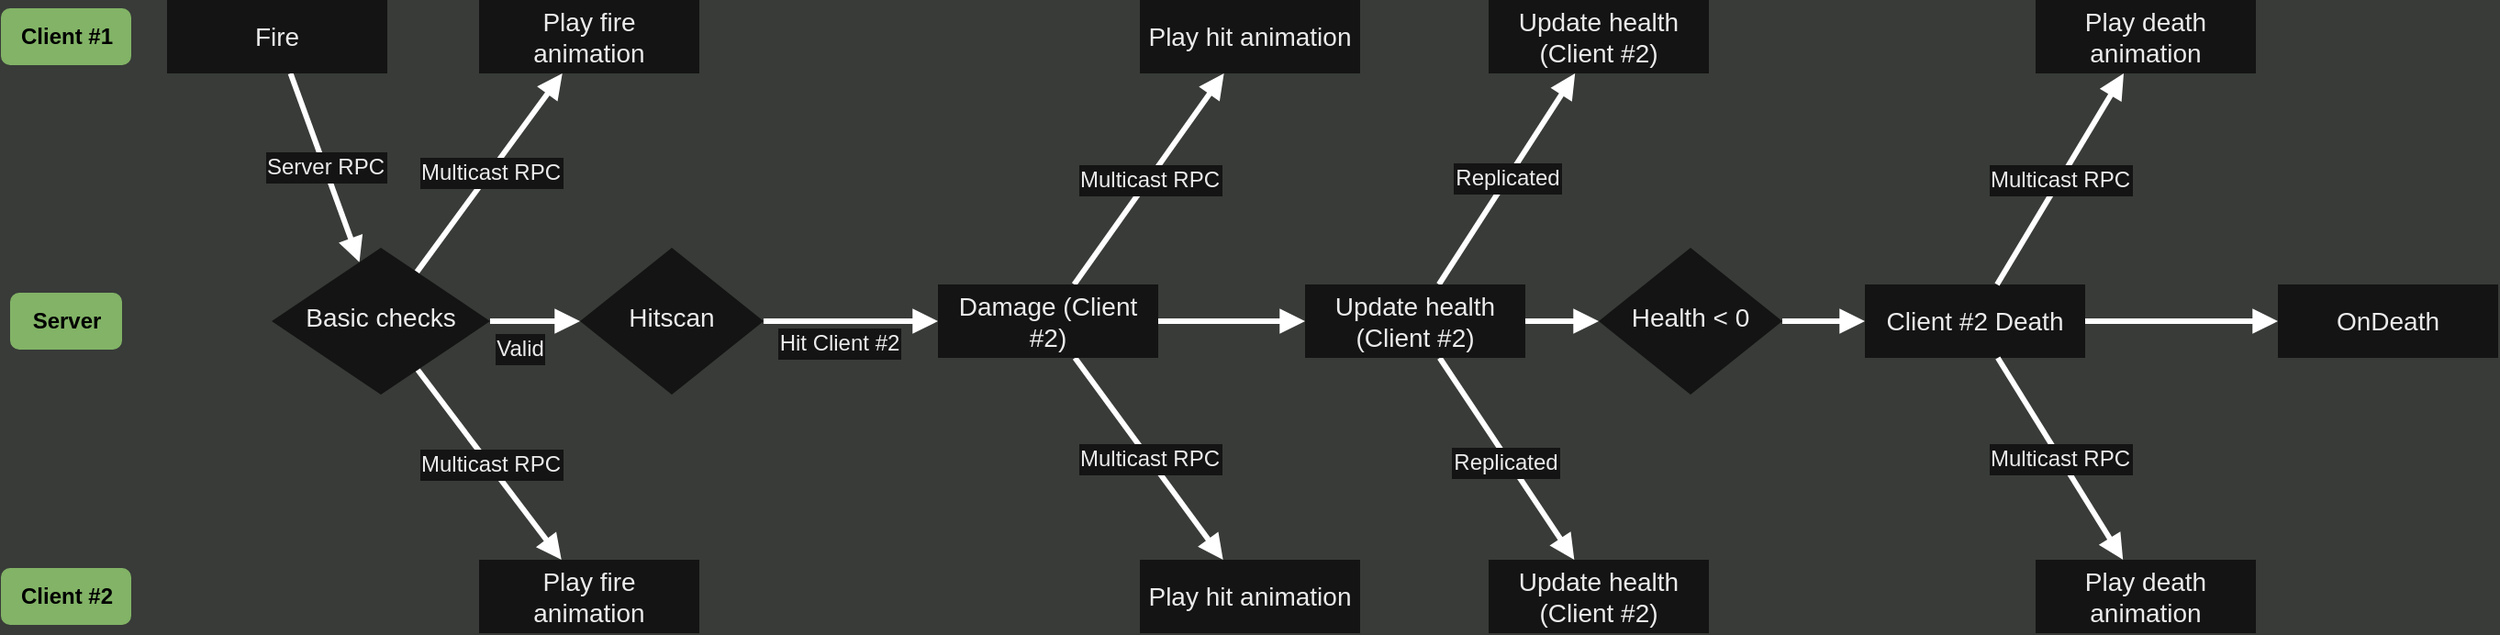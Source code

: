 <mxfile version="24.4.0" type="device">
  <diagram id="C5RBs43oDa-KdzZeNtuy" name="Page-1">
    <mxGraphModel dx="223" dy="558" grid="0" gridSize="10" guides="1" tooltips="1" connect="1" arrows="1" fold="1" page="1" pageScale="1" pageWidth="827" pageHeight="1169" background="#383B38" math="0" shadow="0">
      <root>
        <mxCell id="WIyWlLk6GJQsqaUBKTNV-0" />
        <mxCell id="WIyWlLk6GJQsqaUBKTNV-1" parent="WIyWlLk6GJQsqaUBKTNV-0" />
        <mxCell id="EdxVL2hjbNXDT_xvHJ8W-7" value="Server RPC" style="rounded=1;orthogonalLoop=1;jettySize=auto;html=1;labelBackgroundColor=#131413;strokeColor=#FFFFFF;fontColor=#EBEBEB;strokeWidth=3;align=center;verticalAlign=middle;fontFamily=Helvetica;fontSize=12;fontStyle=0;labelBorderColor=#131413;endArrow=block;endFill=1;spacingLeft=0;spacing=2;" parent="WIyWlLk6GJQsqaUBKTNV-1" source="WIyWlLk6GJQsqaUBKTNV-3" target="WIyWlLk6GJQsqaUBKTNV-6" edge="1">
          <mxGeometry relative="1" as="geometry" />
        </mxCell>
        <mxCell id="WIyWlLk6GJQsqaUBKTNV-3" value="&lt;div style=&quot;font-size: 14px;&quot;&gt;Fire&lt;/div&gt;" style="rounded=0;whiteSpace=wrap;html=1;fontSize=14;glass=0;strokeWidth=1;shadow=0;fontFamily=Helvetica;labelBackgroundColor=none;fillColor=#131413;strokeColor=none;fontColor=#ebebeb;align=center;verticalAlign=middle;" parent="WIyWlLk6GJQsqaUBKTNV-1" vertex="1">
          <mxGeometry x="1050" y="115" width="120" height="40" as="geometry" />
        </mxCell>
        <mxCell id="EdxVL2hjbNXDT_xvHJ8W-1" value="Multicast RPC" style="rounded=1;orthogonalLoop=1;jettySize=auto;html=1;labelBackgroundColor=#131413;strokeColor=#FFFFFF;fontColor=#EBEBEB;strokeWidth=3;align=center;verticalAlign=middle;fontFamily=Helvetica;fontSize=12;fontStyle=0;labelBorderColor=#131413;endArrow=block;endFill=1;spacingLeft=0;spacing=2;" parent="WIyWlLk6GJQsqaUBKTNV-1" source="WIyWlLk6GJQsqaUBKTNV-6" target="WIyWlLk6GJQsqaUBKTNV-11" edge="1">
          <mxGeometry relative="1" as="geometry" />
        </mxCell>
        <mxCell id="EdxVL2hjbNXDT_xvHJ8W-9" value="&lt;div&gt;Multicast RPC&lt;/div&gt;" style="rounded=1;orthogonalLoop=1;jettySize=auto;html=1;labelBackgroundColor=#131413;strokeColor=#FFFFFF;fontColor=#EBEBEB;strokeWidth=3;align=center;verticalAlign=middle;fontFamily=Helvetica;fontSize=12;fontStyle=0;labelBorderColor=#131413;endArrow=block;endFill=1;spacingLeft=0;spacing=2;" parent="WIyWlLk6GJQsqaUBKTNV-1" source="WIyWlLk6GJQsqaUBKTNV-6" target="EdxVL2hjbNXDT_xvHJ8W-8" edge="1">
          <mxGeometry relative="1" as="geometry" />
        </mxCell>
        <mxCell id="EdxVL2hjbNXDT_xvHJ8W-14" value="Valid" style="edgeStyle=orthogonalEdgeStyle;rounded=1;orthogonalLoop=1;jettySize=auto;html=1;labelBackgroundColor=#131413;strokeColor=#FFFFFF;fontColor=#EBEBEB;strokeWidth=3;align=center;verticalAlign=middle;fontFamily=Helvetica;fontSize=12;fontStyle=0;labelBorderColor=#131413;endArrow=block;endFill=1;spacingLeft=0;spacing=2;" parent="WIyWlLk6GJQsqaUBKTNV-1" source="WIyWlLk6GJQsqaUBKTNV-6" target="EdxVL2hjbNXDT_xvHJ8W-13" edge="1">
          <mxGeometry x="-0.347" y="-15" relative="1" as="geometry">
            <mxPoint as="offset" />
          </mxGeometry>
        </mxCell>
        <mxCell id="WIyWlLk6GJQsqaUBKTNV-6" value="Basic checks" style="rhombus;whiteSpace=wrap;html=1;shadow=0;fontFamily=Helvetica;fontSize=14;align=center;strokeWidth=1;spacing=6;spacingTop=-4;rounded=0;labelBackgroundColor=none;fillColor=#131413;strokeColor=none;fontColor=#ebebeb;glass=0;verticalAlign=middle;" parent="WIyWlLk6GJQsqaUBKTNV-1" vertex="1">
          <mxGeometry x="1107" y="250" width="119" height="80" as="geometry" />
        </mxCell>
        <mxCell id="WIyWlLk6GJQsqaUBKTNV-11" value="&lt;div style=&quot;font-size: 14px;&quot;&gt;Play fire&lt;/div&gt;&lt;div style=&quot;font-size: 14px;&quot;&gt;animation&lt;/div&gt;" style="rounded=0;whiteSpace=wrap;html=1;fontSize=14;glass=0;strokeWidth=1;shadow=0;fontFamily=Helvetica;labelBackgroundColor=none;fillColor=#131413;strokeColor=none;fontColor=#ebebeb;align=center;verticalAlign=middle;" parent="WIyWlLk6GJQsqaUBKTNV-1" vertex="1">
          <mxGeometry x="1220" y="115" width="120" height="40" as="geometry" />
        </mxCell>
        <mxCell id="EdxVL2hjbNXDT_xvHJ8W-18" style="rounded=1;orthogonalLoop=1;jettySize=auto;html=1;labelBackgroundColor=#131413;strokeColor=#FFFFFF;fontColor=#EBEBEB;strokeWidth=3;align=center;verticalAlign=middle;fontFamily=Helvetica;fontSize=12;fontStyle=0;labelBorderColor=#131413;endArrow=block;endFill=1;spacingLeft=0;spacing=2;" parent="WIyWlLk6GJQsqaUBKTNV-1" source="WIyWlLk6GJQsqaUBKTNV-12" target="EdxVL2hjbNXDT_xvHJ8W-10" edge="1">
          <mxGeometry relative="1" as="geometry" />
        </mxCell>
        <mxCell id="EdxVL2hjbNXDT_xvHJ8W-21" value="Multicast RPC" style="rounded=1;orthogonalLoop=1;jettySize=auto;html=1;labelBackgroundColor=#131413;strokeColor=#FFFFFF;fontColor=#EBEBEB;strokeWidth=3;align=center;verticalAlign=middle;fontFamily=Helvetica;fontSize=12;fontStyle=0;labelBorderColor=#131413;endArrow=block;endFill=1;spacingLeft=0;spacing=2;" parent="WIyWlLk6GJQsqaUBKTNV-1" source="WIyWlLk6GJQsqaUBKTNV-12" target="EdxVL2hjbNXDT_xvHJ8W-19" edge="1">
          <mxGeometry relative="1" as="geometry" />
        </mxCell>
        <mxCell id="EdxVL2hjbNXDT_xvHJ8W-22" value="&lt;div&gt;Multicast RPC&lt;/div&gt;" style="rounded=1;orthogonalLoop=1;jettySize=auto;html=1;labelBackgroundColor=#131413;strokeColor=#FFFFFF;fontColor=#EBEBEB;strokeWidth=3;align=center;verticalAlign=middle;fontFamily=Helvetica;fontSize=12;fontStyle=0;labelBorderColor=#131413;endArrow=block;endFill=1;spacingLeft=0;spacing=2;" parent="WIyWlLk6GJQsqaUBKTNV-1" source="WIyWlLk6GJQsqaUBKTNV-12" target="EdxVL2hjbNXDT_xvHJ8W-20" edge="1">
          <mxGeometry relative="1" as="geometry" />
        </mxCell>
        <mxCell id="EdxVL2hjbNXDT_xvHJ8W-4" value="&lt;div&gt;Client #1&lt;/div&gt;" style="text;html=1;align=center;verticalAlign=middle;resizable=0;points=[];autosize=1;strokeColor=#82B366;fillColor=#82B366;fontStyle=1;rounded=1;labelBackgroundColor=none;" parent="WIyWlLk6GJQsqaUBKTNV-1" vertex="1">
          <mxGeometry x="960" y="120" width="70" height="30" as="geometry" />
        </mxCell>
        <mxCell id="EdxVL2hjbNXDT_xvHJ8W-5" value="&lt;div&gt;Server&lt;/div&gt;" style="text;html=1;align=center;verticalAlign=middle;resizable=0;points=[];autosize=1;strokeColor=#82B366;fillColor=#82B366;fontStyle=1;rounded=1;labelBackgroundColor=none;" parent="WIyWlLk6GJQsqaUBKTNV-1" vertex="1">
          <mxGeometry x="965" y="275" width="60" height="30" as="geometry" />
        </mxCell>
        <mxCell id="EdxVL2hjbNXDT_xvHJ8W-6" value="&lt;div&gt;Client #2&lt;/div&gt;" style="text;html=1;align=center;verticalAlign=middle;resizable=0;points=[];autosize=1;strokeColor=#82B366;fillColor=#82B366;fontStyle=1;rounded=1;labelBackgroundColor=none;" parent="WIyWlLk6GJQsqaUBKTNV-1" vertex="1">
          <mxGeometry x="960" y="425" width="70" height="30" as="geometry" />
        </mxCell>
        <mxCell id="EdxVL2hjbNXDT_xvHJ8W-8" value="Play fire&lt;br&gt;animation" style="rounded=0;whiteSpace=wrap;html=1;fontSize=14;glass=0;strokeWidth=1;shadow=0;fontFamily=Helvetica;labelBackgroundColor=none;fillColor=#131413;strokeColor=none;fontColor=#ebebeb;align=center;verticalAlign=middle;" parent="WIyWlLk6GJQsqaUBKTNV-1" vertex="1">
          <mxGeometry x="1220" y="420" width="120" height="40" as="geometry" />
        </mxCell>
        <mxCell id="EdxVL2hjbNXDT_xvHJ8W-26" value="Replicated" style="rounded=1;orthogonalLoop=1;jettySize=auto;html=1;labelBackgroundColor=#131413;strokeColor=#FFFFFF;fontColor=#EBEBEB;strokeWidth=3;align=center;verticalAlign=middle;fontFamily=Helvetica;fontSize=12;fontStyle=0;labelBorderColor=#131413;endArrow=block;endFill=1;textShadow=0;spacingLeft=0;spacing=2;" parent="WIyWlLk6GJQsqaUBKTNV-1" source="EdxVL2hjbNXDT_xvHJ8W-10" target="EdxVL2hjbNXDT_xvHJ8W-25" edge="1">
          <mxGeometry relative="1" as="geometry" />
        </mxCell>
        <mxCell id="EdxVL2hjbNXDT_xvHJ8W-27" style="rounded=1;orthogonalLoop=1;jettySize=auto;html=1;labelBackgroundColor=#131413;strokeColor=#FFFFFF;fontColor=#EBEBEB;strokeWidth=3;align=center;verticalAlign=middle;fontFamily=Helvetica;fontSize=12;fontStyle=0;labelBorderColor=#131413;endArrow=block;endFill=1;spacingLeft=0;spacing=2;" parent="WIyWlLk6GJQsqaUBKTNV-1" source="EdxVL2hjbNXDT_xvHJ8W-10" target="EdxVL2hjbNXDT_xvHJ8W-23" edge="1">
          <mxGeometry relative="1" as="geometry" />
        </mxCell>
        <mxCell id="EdxVL2hjbNXDT_xvHJ8W-46" value="Replicated" style="edgeLabel;html=1;align=center;verticalAlign=middle;resizable=0;points=[];rounded=1;strokeColor=#FFFFFF;strokeWidth=3;fontFamily=Helvetica;fontSize=12;fontColor=#EBEBEB;fontStyle=0;labelBorderColor=#131413;labelBackgroundColor=#131413;spacingLeft=0;spacing=2;" parent="EdxVL2hjbNXDT_xvHJ8W-27" vertex="1" connectable="0">
          <mxGeometry x="0.006" y="-2" relative="1" as="geometry">
            <mxPoint as="offset" />
          </mxGeometry>
        </mxCell>
        <mxCell id="EdxVL2hjbNXDT_xvHJ8W-31" style="rounded=1;orthogonalLoop=1;jettySize=auto;html=1;labelBackgroundColor=#131413;strokeColor=#FFFFFF;fontColor=#EBEBEB;strokeWidth=3;align=center;verticalAlign=middle;fontFamily=Helvetica;fontSize=12;endArrow=block;endFill=1;fontStyle=0;labelBorderColor=#131413;spacingLeft=0;spacing=2;" parent="WIyWlLk6GJQsqaUBKTNV-1" source="EdxVL2hjbNXDT_xvHJ8W-10" target="EdxVL2hjbNXDT_xvHJ8W-30" edge="1">
          <mxGeometry relative="1" as="geometry" />
        </mxCell>
        <mxCell id="EdxVL2hjbNXDT_xvHJ8W-15" style="rounded=1;orthogonalLoop=1;jettySize=auto;html=1;labelBackgroundColor=#131413;strokeColor=#FFFFFF;fontColor=#EBEBEB;strokeWidth=3;align=center;verticalAlign=middle;fontFamily=Helvetica;fontSize=12;fontStyle=0;labelBorderColor=#131413;endArrow=block;endFill=1;spacingLeft=0;spacing=2;" parent="WIyWlLk6GJQsqaUBKTNV-1" source="EdxVL2hjbNXDT_xvHJ8W-13" target="WIyWlLk6GJQsqaUBKTNV-12" edge="1">
          <mxGeometry relative="1" as="geometry" />
        </mxCell>
        <mxCell id="EdxVL2hjbNXDT_xvHJ8W-16" value="Hit Client #2" style="edgeLabel;html=1;align=center;verticalAlign=middle;resizable=0;points=[];rounded=1;labelBackgroundColor=#131413;fontColor=#EBEBEB;strokeColor=#FFFFFF;strokeWidth=3;fontFamily=Helvetica;fontSize=12;fontStyle=0;labelBorderColor=#131413;spacingLeft=0;spacing=2;" parent="EdxVL2hjbNXDT_xvHJ8W-15" vertex="1" connectable="0">
          <mxGeometry x="-0.1" y="1" relative="1" as="geometry">
            <mxPoint x="-2" y="13" as="offset" />
          </mxGeometry>
        </mxCell>
        <mxCell id="EdxVL2hjbNXDT_xvHJ8W-13" value="Hitscan" style="rhombus;whiteSpace=wrap;html=1;shadow=0;fontFamily=Helvetica;fontSize=14;align=center;strokeWidth=1;spacing=6;spacingTop=-4;rounded=0;labelBackgroundColor=none;fillColor=#131413;strokeColor=none;fontColor=#ebebeb;glass=0;verticalAlign=middle;" parent="WIyWlLk6GJQsqaUBKTNV-1" vertex="1">
          <mxGeometry x="1275" y="250" width="100" height="80" as="geometry" />
        </mxCell>
        <mxCell id="EdxVL2hjbNXDT_xvHJ8W-19" value="Play hit animation" style="rounded=0;whiteSpace=wrap;html=1;fontSize=14;glass=0;strokeWidth=1;shadow=0;fontFamily=Helvetica;labelBackgroundColor=none;fillColor=#131413;strokeColor=none;fontColor=#ebebeb;align=center;verticalAlign=middle;" parent="WIyWlLk6GJQsqaUBKTNV-1" vertex="1">
          <mxGeometry x="1580" y="115" width="120" height="40" as="geometry" />
        </mxCell>
        <mxCell id="EdxVL2hjbNXDT_xvHJ8W-20" value="Play hit animation" style="rounded=0;whiteSpace=wrap;html=1;fontSize=14;glass=0;strokeWidth=1;shadow=0;fontFamily=Helvetica;labelBackgroundColor=none;fillColor=#131413;strokeColor=none;fontColor=#ebebeb;align=center;verticalAlign=middle;" parent="WIyWlLk6GJQsqaUBKTNV-1" vertex="1">
          <mxGeometry x="1580" y="420" width="120" height="40" as="geometry" />
        </mxCell>
        <mxCell id="EdxVL2hjbNXDT_xvHJ8W-23" value="&lt;div style=&quot;font-size: 14px;&quot;&gt;Update health (Client #2)&lt;br style=&quot;font-size: 14px;&quot;&gt;&lt;/div&gt;" style="rounded=0;whiteSpace=wrap;html=1;fontSize=14;glass=0;strokeWidth=1;shadow=0;fontFamily=Helvetica;labelBackgroundColor=none;fillColor=#131413;strokeColor=none;fontColor=#ebebeb;align=center;verticalAlign=middle;" parent="WIyWlLk6GJQsqaUBKTNV-1" vertex="1">
          <mxGeometry x="1770" y="420" width="120" height="40" as="geometry" />
        </mxCell>
        <mxCell id="EdxVL2hjbNXDT_xvHJ8W-25" value="&lt;div style=&quot;font-size: 14px;&quot;&gt;Update health (Client #2)&lt;br style=&quot;font-size: 14px;&quot;&gt;&lt;/div&gt;" style="rounded=0;whiteSpace=wrap;html=1;fontSize=14;glass=0;strokeWidth=1;shadow=0;fontFamily=Helvetica;labelBackgroundColor=none;fillColor=#131413;strokeColor=none;fontColor=#ebebeb;align=center;verticalAlign=middle;" parent="WIyWlLk6GJQsqaUBKTNV-1" vertex="1">
          <mxGeometry x="1770" y="115" width="120" height="40" as="geometry" />
        </mxCell>
        <mxCell id="EdxVL2hjbNXDT_xvHJ8W-43" style="edgeStyle=orthogonalEdgeStyle;rounded=1;orthogonalLoop=1;jettySize=auto;html=1;labelBackgroundColor=#131413;strokeColor=#FFFFFF;fontColor=#EBEBEB;strokeWidth=3;align=center;verticalAlign=middle;fontFamily=Helvetica;fontSize=12;endArrow=block;endFill=1;fontStyle=0;labelBorderColor=#131413;spacingLeft=0;spacing=2;" parent="WIyWlLk6GJQsqaUBKTNV-1" source="EdxVL2hjbNXDT_xvHJ8W-30" target="EdxVL2hjbNXDT_xvHJ8W-32" edge="1">
          <mxGeometry relative="1" as="geometry" />
        </mxCell>
        <mxCell id="EdxVL2hjbNXDT_xvHJ8W-30" value="Health &amp;lt; 0" style="rhombus;whiteSpace=wrap;html=1;shadow=0;fontFamily=Helvetica;fontSize=14;align=center;strokeWidth=1;spacing=6;spacingTop=-4;rounded=0;labelBackgroundColor=none;fillColor=#131413;strokeColor=none;fontColor=#ebebeb;glass=0;verticalAlign=middle;" parent="WIyWlLk6GJQsqaUBKTNV-1" vertex="1">
          <mxGeometry x="1830" y="250" width="100" height="80" as="geometry" />
        </mxCell>
        <mxCell id="EdxVL2hjbNXDT_xvHJ8W-39" style="edgeStyle=orthogonalEdgeStyle;rounded=1;orthogonalLoop=1;jettySize=auto;html=1;labelBackgroundColor=#131413;strokeColor=#FFFFFF;fontColor=#EBEBEB;strokeWidth=3;endArrow=block;endFill=1;align=center;verticalAlign=middle;fontFamily=Helvetica;fontSize=12;fontStyle=0;labelBorderColor=#131413;spacingLeft=0;spacing=2;" parent="WIyWlLk6GJQsqaUBKTNV-1" source="EdxVL2hjbNXDT_xvHJ8W-32" target="EdxVL2hjbNXDT_xvHJ8W-38" edge="1">
          <mxGeometry relative="1" as="geometry" />
        </mxCell>
        <mxCell id="EdxVL2hjbNXDT_xvHJ8W-32" value="Client #2 Death" style="rounded=0;whiteSpace=wrap;html=1;fontSize=14;glass=0;strokeWidth=1;shadow=0;fontFamily=Helvetica;labelBackgroundColor=none;fillColor=#131413;strokeColor=none;fontColor=#ebebeb;align=center;verticalAlign=middle;" parent="WIyWlLk6GJQsqaUBKTNV-1" vertex="1">
          <mxGeometry x="1975" y="270" width="120" height="40" as="geometry" />
        </mxCell>
        <mxCell id="EdxVL2hjbNXDT_xvHJ8W-34" value="Multicast RPC" style="rounded=1;orthogonalLoop=1;jettySize=auto;html=1;labelBackgroundColor=#131413;strokeColor=#FFFFFF;fontColor=#EBEBEB;strokeWidth=3;align=center;verticalAlign=middle;fontFamily=Helvetica;fontSize=12;endArrow=block;endFill=1;textShadow=0;labelBorderColor=#131413;fontStyle=0;spacingLeft=0;spacing=2;" parent="WIyWlLk6GJQsqaUBKTNV-1" source="EdxVL2hjbNXDT_xvHJ8W-32" target="EdxVL2hjbNXDT_xvHJ8W-36" edge="1">
          <mxGeometry relative="1" as="geometry">
            <mxPoint x="370" y="732" as="sourcePoint" />
          </mxGeometry>
        </mxCell>
        <mxCell id="EdxVL2hjbNXDT_xvHJ8W-35" value="&lt;div&gt;Multicast RPC&lt;/div&gt;" style="rounded=1;orthogonalLoop=1;jettySize=auto;html=1;labelBackgroundColor=#131413;strokeColor=#FFFFFF;fontColor=#EBEBEB;strokeWidth=3;align=center;verticalAlign=middle;fontFamily=Helvetica;fontSize=12;endArrow=block;endFill=1;fontStyle=0;labelBorderColor=#131413;spacingLeft=0;spacing=2;" parent="WIyWlLk6GJQsqaUBKTNV-1" source="EdxVL2hjbNXDT_xvHJ8W-32" target="EdxVL2hjbNXDT_xvHJ8W-37" edge="1">
          <mxGeometry relative="1" as="geometry">
            <mxPoint x="485" y="665" as="sourcePoint" />
          </mxGeometry>
        </mxCell>
        <mxCell id="EdxVL2hjbNXDT_xvHJ8W-36" value="Play death animation" style="rounded=0;whiteSpace=wrap;html=1;fontSize=14;glass=0;strokeWidth=1;shadow=0;fontFamily=Helvetica;labelBackgroundColor=none;fillColor=#131413;strokeColor=none;fontColor=#ebebeb;align=center;verticalAlign=middle;" parent="WIyWlLk6GJQsqaUBKTNV-1" vertex="1">
          <mxGeometry x="2068" y="115" width="120" height="40" as="geometry" />
        </mxCell>
        <mxCell id="EdxVL2hjbNXDT_xvHJ8W-37" value="Play death animation" style="rounded=0;whiteSpace=wrap;html=1;fontSize=14;glass=0;strokeWidth=1;shadow=0;fontFamily=Helvetica;labelBackgroundColor=none;fillColor=#131413;strokeColor=none;fontColor=#ebebeb;align=center;verticalAlign=middle;" parent="WIyWlLk6GJQsqaUBKTNV-1" vertex="1">
          <mxGeometry x="2068" y="420" width="120" height="40" as="geometry" />
        </mxCell>
        <mxCell id="EdxVL2hjbNXDT_xvHJ8W-38" value="OnDeath" style="rounded=0;whiteSpace=wrap;html=1;fontSize=14;glass=0;strokeWidth=1;shadow=0;fontFamily=Helvetica;labelBackgroundColor=none;fillColor=#131413;strokeColor=none;fontColor=#ebebeb;align=center;verticalAlign=middle;" parent="WIyWlLk6GJQsqaUBKTNV-1" vertex="1">
          <mxGeometry x="2200" y="270" width="120" height="40" as="geometry" />
        </mxCell>
        <mxCell id="WIyWlLk6GJQsqaUBKTNV-12" value="Damage (Client #2)" style="rounded=0;whiteSpace=wrap;html=1;fontSize=14;glass=0;strokeWidth=1;shadow=0;fontFamily=Helvetica;labelBackgroundColor=none;fillColor=#131413;strokeColor=none;fontColor=#ebebeb;align=center;verticalAlign=middle;" parent="WIyWlLk6GJQsqaUBKTNV-1" vertex="1">
          <mxGeometry x="1470" y="270" width="120" height="40" as="geometry" />
        </mxCell>
        <mxCell id="EdxVL2hjbNXDT_xvHJ8W-10" value="&lt;div style=&quot;font-size: 14px;&quot;&gt;Update health (Client #2)&lt;br style=&quot;font-size: 14px;&quot;&gt;&lt;/div&gt;" style="rounded=0;whiteSpace=wrap;html=1;fontSize=14;glass=0;strokeWidth=1;shadow=0;fontFamily=Helvetica;labelBackgroundColor=none;fillColor=#131413;strokeColor=none;fontColor=#ebebeb;align=center;verticalAlign=middle;" parent="WIyWlLk6GJQsqaUBKTNV-1" vertex="1">
          <mxGeometry x="1670" y="270" width="120" height="40" as="geometry" />
        </mxCell>
      </root>
    </mxGraphModel>
  </diagram>
</mxfile>
